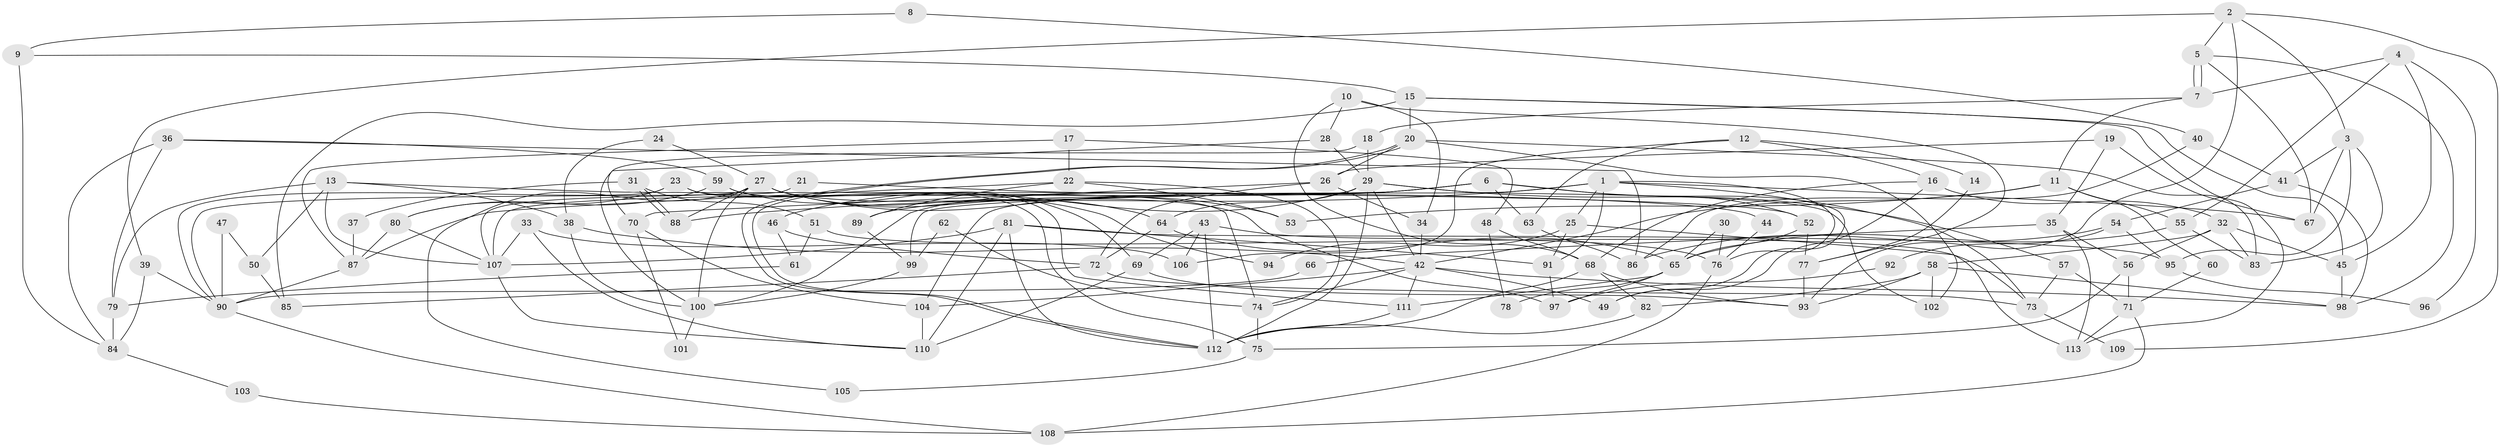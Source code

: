 // coarse degree distribution, {8: 0.056338028169014086, 6: 0.18309859154929578, 4: 0.28169014084507044, 5: 0.11267605633802817, 2: 0.1267605633802817, 7: 0.04225352112676056, 3: 0.1267605633802817, 10: 0.028169014084507043, 9: 0.028169014084507043, 12: 0.014084507042253521}
// Generated by graph-tools (version 1.1) at 2025/52/02/27/25 19:52:06]
// undirected, 113 vertices, 226 edges
graph export_dot {
graph [start="1"]
  node [color=gray90,style=filled];
  1;
  2;
  3;
  4;
  5;
  6;
  7;
  8;
  9;
  10;
  11;
  12;
  13;
  14;
  15;
  16;
  17;
  18;
  19;
  20;
  21;
  22;
  23;
  24;
  25;
  26;
  27;
  28;
  29;
  30;
  31;
  32;
  33;
  34;
  35;
  36;
  37;
  38;
  39;
  40;
  41;
  42;
  43;
  44;
  45;
  46;
  47;
  48;
  49;
  50;
  51;
  52;
  53;
  54;
  55;
  56;
  57;
  58;
  59;
  60;
  61;
  62;
  63;
  64;
  65;
  66;
  67;
  68;
  69;
  70;
  71;
  72;
  73;
  74;
  75;
  76;
  77;
  78;
  79;
  80;
  81;
  82;
  83;
  84;
  85;
  86;
  87;
  88;
  89;
  90;
  91;
  92;
  93;
  94;
  95;
  96;
  97;
  98;
  99;
  100;
  101;
  102;
  103;
  104;
  105;
  106;
  107;
  108;
  109;
  110;
  111;
  112;
  113;
  1 -- 67;
  1 -- 91;
  1 -- 25;
  1 -- 49;
  1 -- 76;
  1 -- 88;
  1 -- 104;
  2 -- 93;
  2 -- 5;
  2 -- 3;
  2 -- 39;
  2 -- 109;
  3 -- 83;
  3 -- 41;
  3 -- 67;
  3 -- 95;
  4 -- 55;
  4 -- 45;
  4 -- 7;
  4 -- 96;
  5 -- 7;
  5 -- 7;
  5 -- 98;
  5 -- 67;
  6 -- 100;
  6 -- 73;
  6 -- 52;
  6 -- 63;
  6 -- 89;
  6 -- 99;
  7 -- 11;
  7 -- 18;
  8 -- 9;
  8 -- 40;
  9 -- 84;
  9 -- 15;
  10 -- 28;
  10 -- 68;
  10 -- 34;
  10 -- 77;
  11 -- 42;
  11 -- 53;
  11 -- 55;
  11 -- 60;
  12 -- 16;
  12 -- 106;
  12 -- 14;
  12 -- 63;
  13 -- 38;
  13 -- 107;
  13 -- 44;
  13 -- 50;
  13 -- 79;
  14 -- 77;
  15 -- 45;
  15 -- 113;
  15 -- 20;
  15 -- 85;
  16 -- 49;
  16 -- 32;
  16 -- 68;
  17 -- 22;
  17 -- 87;
  17 -- 48;
  18 -- 29;
  18 -- 100;
  19 -- 67;
  19 -- 26;
  19 -- 35;
  20 -- 112;
  20 -- 112;
  20 -- 26;
  20 -- 83;
  20 -- 102;
  21 -- 52;
  21 -- 90;
  22 -- 53;
  22 -- 89;
  22 -- 74;
  22 -- 87;
  23 -- 74;
  23 -- 80;
  23 -- 75;
  23 -- 90;
  24 -- 38;
  24 -- 27;
  25 -- 113;
  25 -- 91;
  25 -- 94;
  26 -- 34;
  26 -- 70;
  26 -- 72;
  27 -- 88;
  27 -- 64;
  27 -- 53;
  27 -- 94;
  27 -- 97;
  27 -- 100;
  27 -- 105;
  27 -- 107;
  28 -- 29;
  28 -- 70;
  29 -- 102;
  29 -- 107;
  29 -- 42;
  29 -- 46;
  29 -- 57;
  29 -- 64;
  29 -- 112;
  30 -- 76;
  30 -- 65;
  31 -- 51;
  31 -- 88;
  31 -- 88;
  31 -- 37;
  32 -- 58;
  32 -- 83;
  32 -- 45;
  32 -- 56;
  33 -- 110;
  33 -- 107;
  33 -- 106;
  34 -- 42;
  35 -- 56;
  35 -- 66;
  35 -- 113;
  36 -- 84;
  36 -- 86;
  36 -- 59;
  36 -- 79;
  37 -- 87;
  38 -- 100;
  38 -- 42;
  39 -- 90;
  39 -- 84;
  40 -- 86;
  40 -- 41;
  41 -- 98;
  41 -- 54;
  42 -- 111;
  42 -- 49;
  42 -- 74;
  42 -- 98;
  42 -- 104;
  43 -- 69;
  43 -- 112;
  43 -- 76;
  43 -- 106;
  44 -- 76;
  45 -- 98;
  46 -- 72;
  46 -- 61;
  47 -- 90;
  47 -- 50;
  48 -- 68;
  48 -- 78;
  50 -- 85;
  51 -- 73;
  51 -- 61;
  52 -- 77;
  52 -- 65;
  54 -- 95;
  54 -- 86;
  54 -- 92;
  55 -- 65;
  55 -- 83;
  56 -- 75;
  56 -- 71;
  57 -- 71;
  57 -- 73;
  58 -- 93;
  58 -- 82;
  58 -- 98;
  58 -- 102;
  59 -- 111;
  59 -- 69;
  59 -- 80;
  60 -- 71;
  61 -- 79;
  62 -- 99;
  62 -- 74;
  63 -- 86;
  64 -- 65;
  64 -- 72;
  65 -- 97;
  65 -- 78;
  65 -- 111;
  66 -- 90;
  68 -- 112;
  68 -- 82;
  68 -- 93;
  69 -- 110;
  69 -- 93;
  70 -- 104;
  70 -- 101;
  71 -- 108;
  71 -- 113;
  72 -- 73;
  72 -- 85;
  73 -- 109;
  74 -- 75;
  75 -- 105;
  76 -- 108;
  77 -- 93;
  79 -- 84;
  80 -- 107;
  80 -- 87;
  81 -- 110;
  81 -- 112;
  81 -- 91;
  81 -- 95;
  81 -- 107;
  82 -- 112;
  84 -- 103;
  87 -- 90;
  89 -- 99;
  90 -- 108;
  91 -- 97;
  92 -- 97;
  95 -- 96;
  99 -- 100;
  100 -- 101;
  103 -- 108;
  104 -- 110;
  107 -- 110;
  111 -- 112;
}
